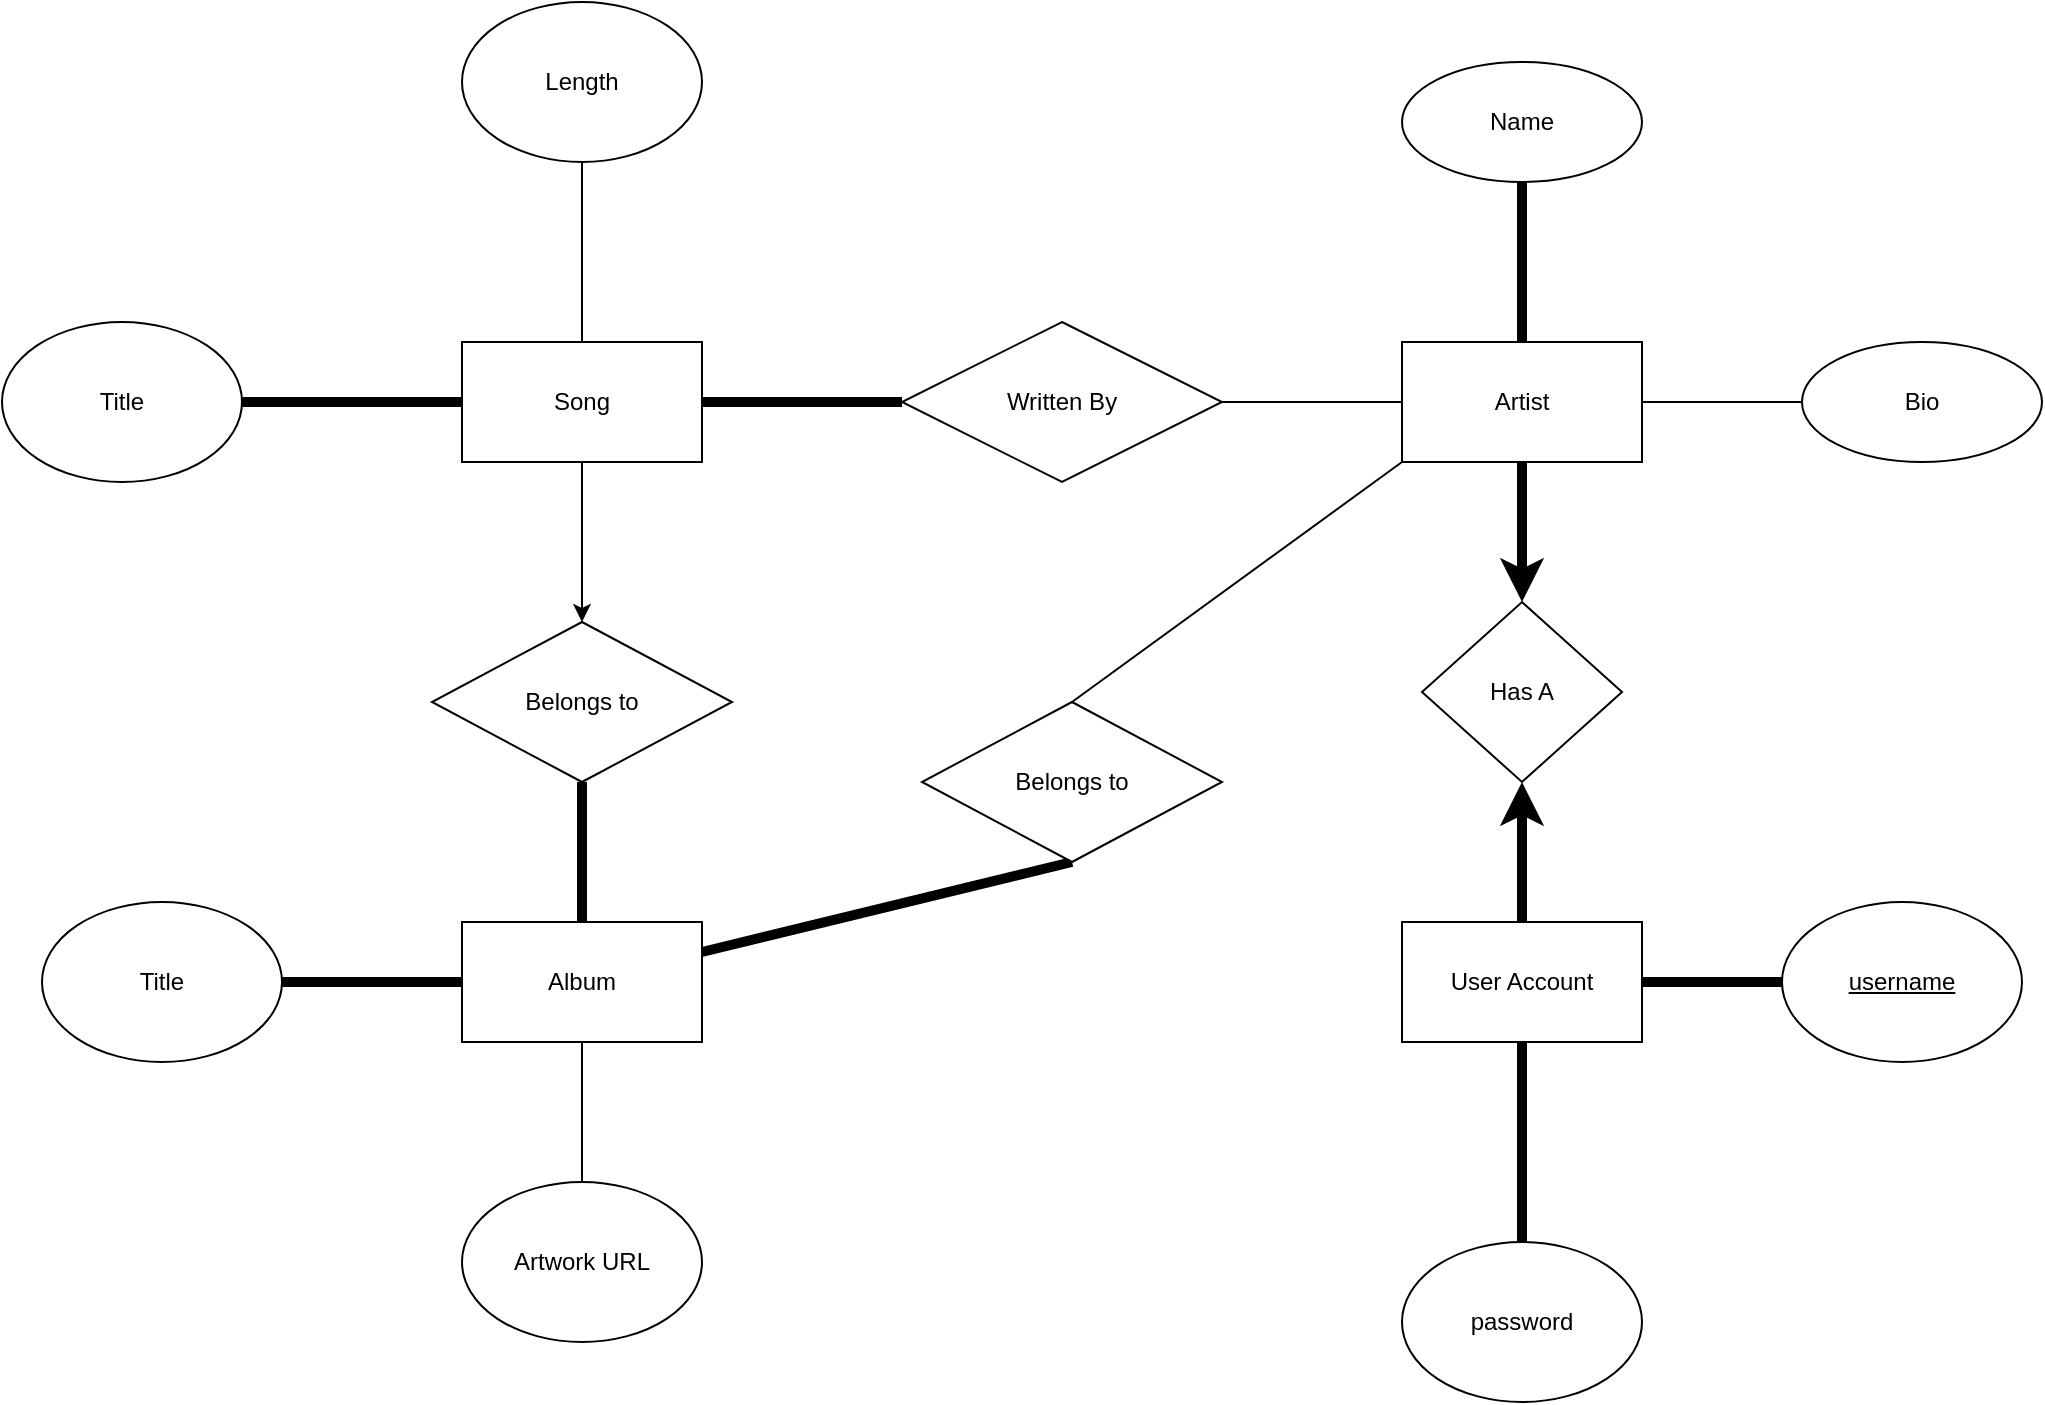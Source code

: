 <mxfile>
    <diagram id="E5ZeJYf2QWdK3iDez2IZ" name="Page-1">
        <mxGraphModel dx="1707" dy="1673" grid="1" gridSize="10" guides="1" tooltips="1" connect="1" arrows="1" fold="1" page="1" pageScale="1" pageWidth="1100" pageHeight="850" math="0" shadow="0">
            <root>
                <mxCell id="0"/>
                <mxCell id="1" parent="0"/>
                <mxCell id="13" value="" style="edgeStyle=orthogonalEdgeStyle;rounded=0;orthogonalLoop=1;jettySize=auto;html=1;endArrow=none;endFill=0;" edge="1" parent="1" source="2" target="6">
                    <mxGeometry relative="1" as="geometry"/>
                </mxCell>
                <mxCell id="14" value="" style="edgeStyle=orthogonalEdgeStyle;rounded=0;orthogonalLoop=1;jettySize=auto;html=1;endArrow=none;endFill=0;strokeWidth=5;" edge="1" parent="1" source="2" target="7">
                    <mxGeometry relative="1" as="geometry"/>
                </mxCell>
                <mxCell id="17" value="" style="edgeStyle=orthogonalEdgeStyle;rounded=0;orthogonalLoop=1;jettySize=auto;html=1;endArrow=none;endFill=0;strokeWidth=5;" edge="1" parent="1" source="2" target="16">
                    <mxGeometry relative="1" as="geometry"/>
                </mxCell>
                <mxCell id="2" value="Song" style="rounded=0;whiteSpace=wrap;html=1;" vertex="1" parent="1">
                    <mxGeometry x="390" y="140" width="120" height="60" as="geometry"/>
                </mxCell>
                <mxCell id="10" value="" style="edgeStyle=orthogonalEdgeStyle;rounded=0;orthogonalLoop=1;jettySize=auto;html=1;endArrow=none;endFill=0;" edge="1" parent="1" source="3" target="9">
                    <mxGeometry relative="1" as="geometry"/>
                </mxCell>
                <mxCell id="11" value="" style="edgeStyle=orthogonalEdgeStyle;rounded=0;orthogonalLoop=1;jettySize=auto;html=1;endArrow=none;endFill=0;strokeWidth=5;" edge="1" parent="1" source="3" target="5">
                    <mxGeometry relative="1" as="geometry"/>
                </mxCell>
                <mxCell id="15" value="" style="edgeStyle=orthogonalEdgeStyle;rounded=0;orthogonalLoop=1;jettySize=auto;html=1;endArrow=none;endFill=0;strokeWidth=5;" edge="1" parent="1" source="3" target="8">
                    <mxGeometry relative="1" as="geometry"/>
                </mxCell>
                <mxCell id="54" style="edgeStyle=none;orthogonalLoop=1;jettySize=auto;html=1;exitX=1;exitY=0.25;exitDx=0;exitDy=0;entryX=0.5;entryY=1;entryDx=0;entryDy=0;startArrow=none;startFill=0;endArrow=none;endFill=0;strokeWidth=5;" edge="1" parent="1" source="3" target="43">
                    <mxGeometry relative="1" as="geometry"/>
                </mxCell>
                <mxCell id="3" value="Album" style="rounded=0;whiteSpace=wrap;html=1;" vertex="1" parent="1">
                    <mxGeometry x="390" y="430" width="120" height="60" as="geometry"/>
                </mxCell>
                <mxCell id="12" value="" style="edgeStyle=orthogonalEdgeStyle;rounded=0;orthogonalLoop=1;jettySize=auto;html=1;endArrow=none;endFill=0;startArrow=classic;startFill=1;" edge="1" parent="1" source="5" target="2">
                    <mxGeometry relative="1" as="geometry"/>
                </mxCell>
                <mxCell id="5" value="Belongs to" style="rhombus;whiteSpace=wrap;html=1;" vertex="1" parent="1">
                    <mxGeometry x="375" y="280" width="150" height="80" as="geometry"/>
                </mxCell>
                <mxCell id="6" value="Length" style="ellipse;whiteSpace=wrap;html=1;" vertex="1" parent="1">
                    <mxGeometry x="390" y="-30" width="120" height="80" as="geometry"/>
                </mxCell>
                <mxCell id="7" value="Title" style="ellipse;whiteSpace=wrap;html=1;" vertex="1" parent="1">
                    <mxGeometry x="160" y="130" width="120" height="80" as="geometry"/>
                </mxCell>
                <mxCell id="8" value="Title" style="ellipse;whiteSpace=wrap;html=1;" vertex="1" parent="1">
                    <mxGeometry x="180" y="420" width="120" height="80" as="geometry"/>
                </mxCell>
                <mxCell id="9" value="Artwork URL" style="ellipse;whiteSpace=wrap;html=1;" vertex="1" parent="1">
                    <mxGeometry x="390" y="560" width="120" height="80" as="geometry"/>
                </mxCell>
                <mxCell id="22" value="" style="edgeStyle=orthogonalEdgeStyle;rounded=0;orthogonalLoop=1;jettySize=auto;html=1;endArrow=none;endFill=0;strokeWidth=1;" edge="1" parent="1" source="16" target="18">
                    <mxGeometry relative="1" as="geometry"/>
                </mxCell>
                <mxCell id="16" value="Written By" style="rhombus;whiteSpace=wrap;html=1;rounded=0;" vertex="1" parent="1">
                    <mxGeometry x="610" y="130" width="160" height="80" as="geometry"/>
                </mxCell>
                <mxCell id="24" value="" style="edgeStyle=orthogonalEdgeStyle;rounded=0;orthogonalLoop=1;jettySize=auto;html=1;endArrow=none;endFill=0;strokeWidth=5;" edge="1" parent="1" source="18" target="23">
                    <mxGeometry relative="1" as="geometry"/>
                </mxCell>
                <mxCell id="26" value="" style="edgeStyle=orthogonalEdgeStyle;rounded=0;orthogonalLoop=1;jettySize=auto;html=1;endArrow=none;endFill=0;strokeWidth=1;" edge="1" parent="1" source="18" target="25">
                    <mxGeometry relative="1" as="geometry"/>
                </mxCell>
                <mxCell id="53" style="edgeStyle=none;orthogonalLoop=1;jettySize=auto;html=1;exitX=0;exitY=1;exitDx=0;exitDy=0;entryX=0.5;entryY=0;entryDx=0;entryDy=0;startArrow=none;startFill=0;endArrow=none;endFill=0;strokeWidth=1;" edge="1" parent="1" source="18" target="43">
                    <mxGeometry relative="1" as="geometry"/>
                </mxCell>
                <mxCell id="18" value="Artist" style="rounded=0;whiteSpace=wrap;html=1;" vertex="1" parent="1">
                    <mxGeometry x="860" y="140" width="120" height="60" as="geometry"/>
                </mxCell>
                <mxCell id="23" value="Name" style="ellipse;whiteSpace=wrap;html=1;rounded=0;" vertex="1" parent="1">
                    <mxGeometry x="860" width="120" height="60" as="geometry"/>
                </mxCell>
                <mxCell id="25" value="Bio" style="ellipse;whiteSpace=wrap;html=1;rounded=0;" vertex="1" parent="1">
                    <mxGeometry x="1060" y="140" width="120" height="60" as="geometry"/>
                </mxCell>
                <mxCell id="38" value="" style="edgeStyle=orthogonalEdgeStyle;rounded=0;orthogonalLoop=1;jettySize=auto;html=1;startArrow=none;startFill=0;endArrow=none;endFill=0;strokeWidth=5;" edge="1" parent="1" source="34" target="37">
                    <mxGeometry relative="1" as="geometry"/>
                </mxCell>
                <mxCell id="39" value="" style="edgeStyle=orthogonalEdgeStyle;rounded=0;orthogonalLoop=1;jettySize=auto;html=1;startArrow=none;startFill=0;endArrow=none;endFill=0;strokeWidth=5;" edge="1" parent="1" source="34" target="36">
                    <mxGeometry relative="1" as="geometry"/>
                </mxCell>
                <mxCell id="41" value="" style="edgeStyle=orthogonalEdgeStyle;rounded=0;orthogonalLoop=1;jettySize=auto;html=1;startArrow=none;startFill=0;endArrow=classic;endFill=1;strokeWidth=5;" edge="1" parent="1" source="34" target="40">
                    <mxGeometry relative="1" as="geometry"/>
                </mxCell>
                <mxCell id="34" value="User Account" style="rounded=0;whiteSpace=wrap;html=1;" vertex="1" parent="1">
                    <mxGeometry x="860" y="430" width="120" height="60" as="geometry"/>
                </mxCell>
                <mxCell id="36" value="&lt;u&gt;username&lt;/u&gt;" style="ellipse;whiteSpace=wrap;html=1;" vertex="1" parent="1">
                    <mxGeometry x="1050" y="420" width="120" height="80" as="geometry"/>
                </mxCell>
                <mxCell id="37" value="password" style="ellipse;whiteSpace=wrap;html=1;" vertex="1" parent="1">
                    <mxGeometry x="860" y="590" width="120" height="80" as="geometry"/>
                </mxCell>
                <mxCell id="42" value="" style="edgeStyle=orthogonalEdgeStyle;rounded=0;orthogonalLoop=1;jettySize=auto;html=1;startArrow=classic;startFill=1;endArrow=none;endFill=0;strokeWidth=5;" edge="1" parent="1" source="40" target="18">
                    <mxGeometry relative="1" as="geometry"/>
                </mxCell>
                <mxCell id="40" value="Has A" style="rhombus;whiteSpace=wrap;html=1;rounded=0;" vertex="1" parent="1">
                    <mxGeometry x="870" y="270" width="100" height="90" as="geometry"/>
                </mxCell>
                <mxCell id="43" value="Belongs to" style="rhombus;whiteSpace=wrap;html=1;" vertex="1" parent="1">
                    <mxGeometry x="620" y="320" width="150" height="80" as="geometry"/>
                </mxCell>
            </root>
        </mxGraphModel>
    </diagram>
</mxfile>